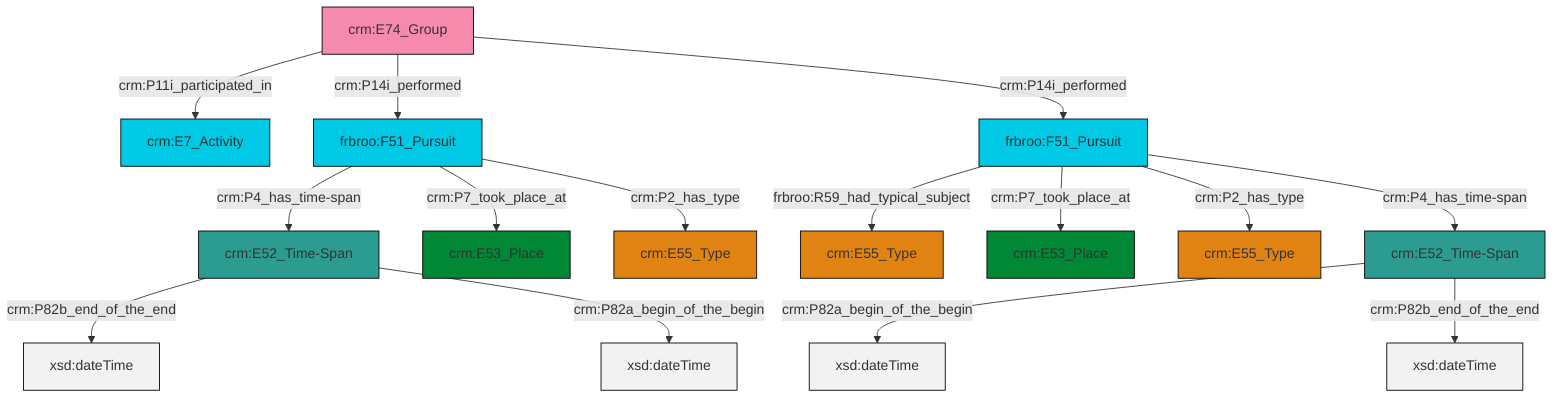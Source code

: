 graph TD
classDef Literal fill:#f2f2f2,stroke:#000000;
classDef CRM_Entity fill:#FFFFFF,stroke:#000000;
classDef Temporal_Entity fill:#00C9E6, stroke:#000000;
classDef Type fill:#E18312, stroke:#000000;
classDef Time-Span fill:#2C9C91, stroke:#000000;
classDef Appellation fill:#FFEB7F, stroke:#000000;
classDef Place fill:#008836, stroke:#000000;
classDef Persistent_Item fill:#B266B2, stroke:#000000;
classDef Conceptual_Object fill:#FFD700, stroke:#000000;
classDef Physical_Thing fill:#D2B48C, stroke:#000000;
classDef Actor fill:#f58aad, stroke:#000000;
classDef PC_Classes fill:#4ce600, stroke:#000000;
classDef Multi fill:#cccccc,stroke:#000000;

0["frbroo:F51_Pursuit"]:::Temporal_Entity -->|crm:P4_has_time-span| 1["crm:E52_Time-Span"]:::Time-Span
2["frbroo:F51_Pursuit"]:::Temporal_Entity -->|frbroo:R59_had_typical_subject| 3["crm:E55_Type"]:::Type
4["crm:E52_Time-Span"]:::Time-Span -->|crm:P82a_begin_of_the_begin| 5[xsd:dateTime]:::Literal
4["crm:E52_Time-Span"]:::Time-Span -->|crm:P82b_end_of_the_end| 6[xsd:dateTime]:::Literal
9["crm:E74_Group"]:::Actor -->|crm:P11i_participated_in| 10["crm:E7_Activity"]:::Temporal_Entity
0["frbroo:F51_Pursuit"]:::Temporal_Entity -->|crm:P7_took_place_at| 11["crm:E53_Place"]:::Place
2["frbroo:F51_Pursuit"]:::Temporal_Entity -->|crm:P7_took_place_at| 12["crm:E53_Place"]:::Place
2["frbroo:F51_Pursuit"]:::Temporal_Entity -->|crm:P2_has_type| 7["crm:E55_Type"]:::Type
0["frbroo:F51_Pursuit"]:::Temporal_Entity -->|crm:P2_has_type| 13["crm:E55_Type"]:::Type
2["frbroo:F51_Pursuit"]:::Temporal_Entity -->|crm:P4_has_time-span| 4["crm:E52_Time-Span"]:::Time-Span
9["crm:E74_Group"]:::Actor -->|crm:P14i_performed| 0["frbroo:F51_Pursuit"]:::Temporal_Entity
1["crm:E52_Time-Span"]:::Time-Span -->|crm:P82b_end_of_the_end| 18[xsd:dateTime]:::Literal
1["crm:E52_Time-Span"]:::Time-Span -->|crm:P82a_begin_of_the_begin| 19[xsd:dateTime]:::Literal
9["crm:E74_Group"]:::Actor -->|crm:P14i_performed| 2["frbroo:F51_Pursuit"]:::Temporal_Entity